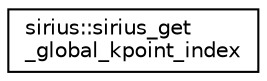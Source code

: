 digraph "Graphical Class Hierarchy"
{
 // INTERACTIVE_SVG=YES
  edge [fontname="Helvetica",fontsize="10",labelfontname="Helvetica",labelfontsize="10"];
  node [fontname="Helvetica",fontsize="10",shape=record];
  rankdir="LR";
  Node1 [label="sirius::sirius_get\l_global_kpoint_index",height=0.2,width=0.4,color="black", fillcolor="white", style="filled",URL="$interfacesirius_1_1sirius__get__global__kpoint__index.html"];
}
